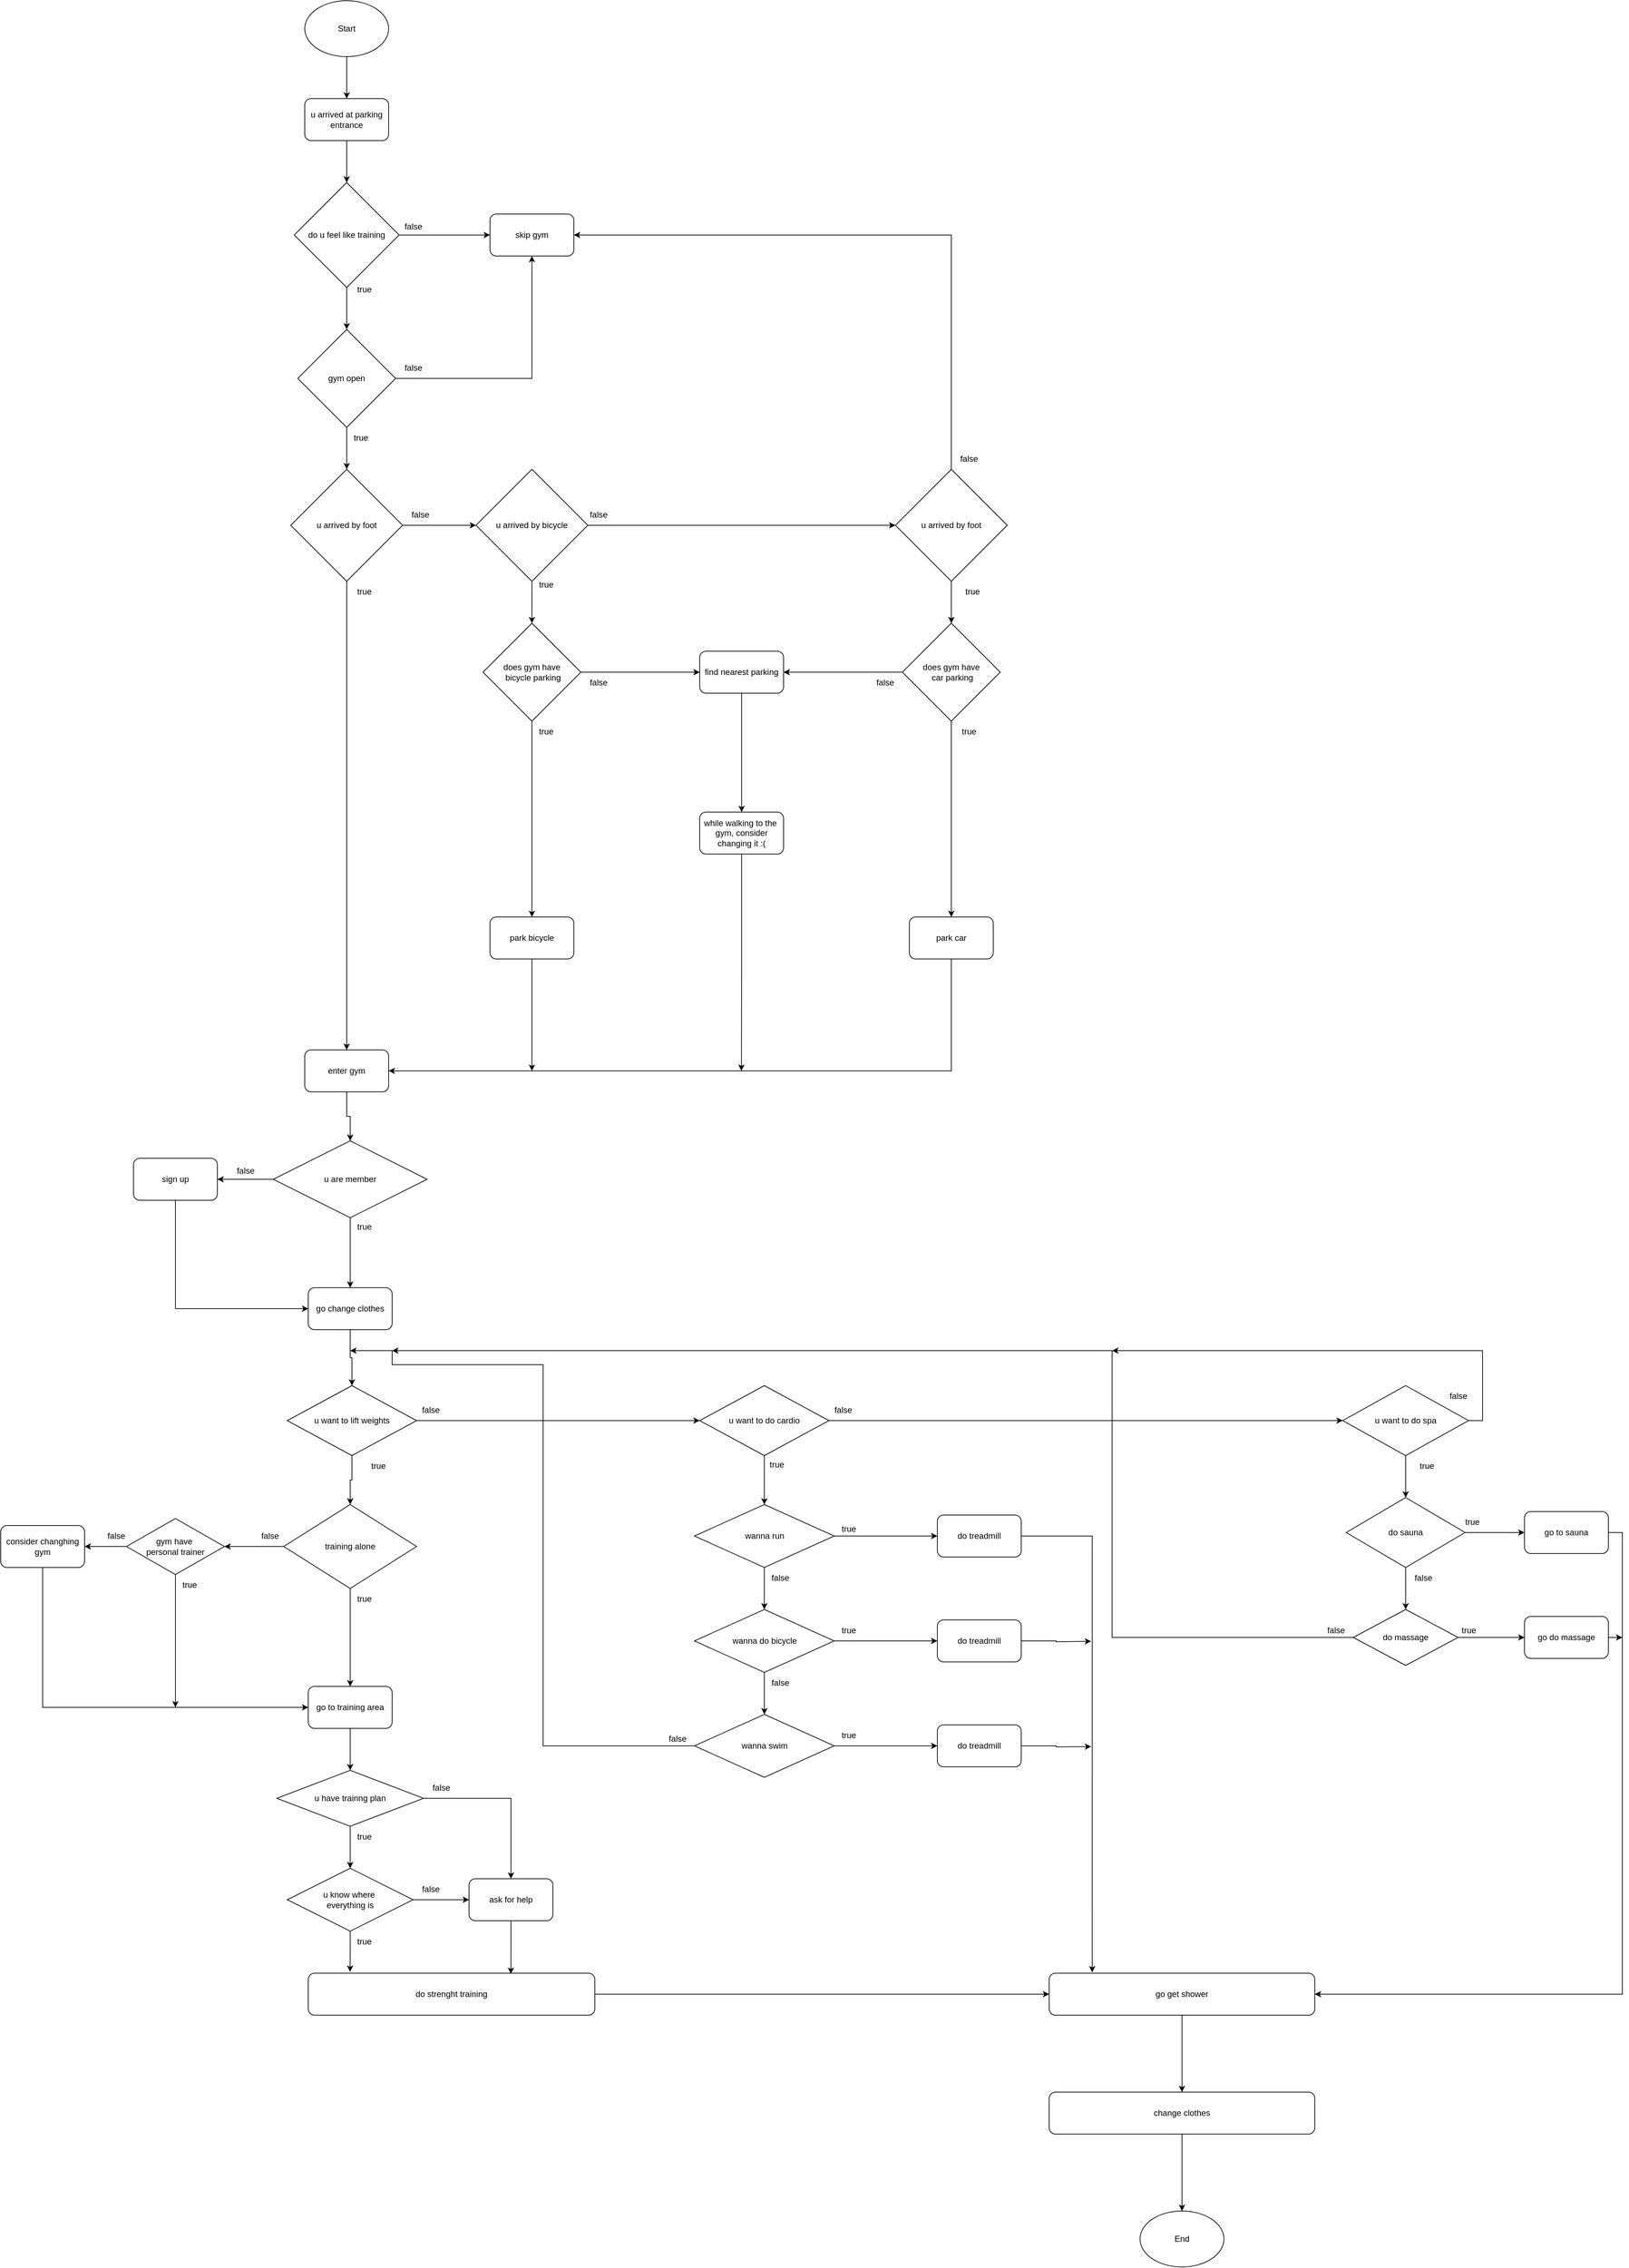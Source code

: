 <mxfile version="24.8.3">
  <diagram name="Page-1" id="0POdcQkDjJuLu0Xd19ot">
    <mxGraphModel dx="2762" dy="1008" grid="1" gridSize="10" guides="1" tooltips="1" connect="1" arrows="1" fold="1" page="1" pageScale="1" pageWidth="850" pageHeight="1100" math="0" shadow="0">
      <root>
        <mxCell id="0" />
        <mxCell id="1" parent="0" />
        <mxCell id="jqGfhg1RxOjhNtgh079G-30" style="edgeStyle=orthogonalEdgeStyle;rounded=0;orthogonalLoop=1;jettySize=auto;html=1;exitX=0.5;exitY=1;exitDx=0;exitDy=0;entryX=0.5;entryY=0;entryDx=0;entryDy=0;" edge="1" parent="1" source="jqGfhg1RxOjhNtgh079G-1" target="jqGfhg1RxOjhNtgh079G-2">
          <mxGeometry relative="1" as="geometry" />
        </mxCell>
        <mxCell id="jqGfhg1RxOjhNtgh079G-1" value="Start" style="ellipse;whiteSpace=wrap;html=1;" vertex="1" parent="1">
          <mxGeometry x="365" y="50" width="120" height="80" as="geometry" />
        </mxCell>
        <mxCell id="jqGfhg1RxOjhNtgh079G-31" style="edgeStyle=orthogonalEdgeStyle;rounded=0;orthogonalLoop=1;jettySize=auto;html=1;exitX=0.5;exitY=1;exitDx=0;exitDy=0;entryX=0.5;entryY=0;entryDx=0;entryDy=0;" edge="1" parent="1" source="jqGfhg1RxOjhNtgh079G-2" target="jqGfhg1RxOjhNtgh079G-3">
          <mxGeometry relative="1" as="geometry" />
        </mxCell>
        <mxCell id="jqGfhg1RxOjhNtgh079G-2" value="u arrived at parking entrance" style="rounded=1;whiteSpace=wrap;html=1;" vertex="1" parent="1">
          <mxGeometry x="365" y="190" width="120" height="60" as="geometry" />
        </mxCell>
        <mxCell id="jqGfhg1RxOjhNtgh079G-32" style="edgeStyle=orthogonalEdgeStyle;rounded=0;orthogonalLoop=1;jettySize=auto;html=1;exitX=0.5;exitY=1;exitDx=0;exitDy=0;entryX=0.5;entryY=0;entryDx=0;entryDy=0;" edge="1" parent="1" source="jqGfhg1RxOjhNtgh079G-3" target="jqGfhg1RxOjhNtgh079G-6">
          <mxGeometry relative="1" as="geometry" />
        </mxCell>
        <mxCell id="jqGfhg1RxOjhNtgh079G-46" style="edgeStyle=orthogonalEdgeStyle;rounded=0;orthogonalLoop=1;jettySize=auto;html=1;exitX=1;exitY=0.5;exitDx=0;exitDy=0;entryX=0;entryY=0.5;entryDx=0;entryDy=0;" edge="1" parent="1" source="jqGfhg1RxOjhNtgh079G-3" target="jqGfhg1RxOjhNtgh079G-4">
          <mxGeometry relative="1" as="geometry" />
        </mxCell>
        <mxCell id="jqGfhg1RxOjhNtgh079G-3" value="do u feel like training" style="rhombus;whiteSpace=wrap;html=1;" vertex="1" parent="1">
          <mxGeometry x="350" y="310" width="150" height="150" as="geometry" />
        </mxCell>
        <mxCell id="jqGfhg1RxOjhNtgh079G-4" value="skip gym" style="rounded=1;whiteSpace=wrap;html=1;" vertex="1" parent="1">
          <mxGeometry x="630" y="355" width="120" height="60" as="geometry" />
        </mxCell>
        <mxCell id="jqGfhg1RxOjhNtgh079G-34" style="edgeStyle=orthogonalEdgeStyle;rounded=0;orthogonalLoop=1;jettySize=auto;html=1;exitX=1;exitY=0.5;exitDx=0;exitDy=0;entryX=0;entryY=0.5;entryDx=0;entryDy=0;" edge="1" parent="1" source="jqGfhg1RxOjhNtgh079G-5" target="jqGfhg1RxOjhNtgh079G-8">
          <mxGeometry relative="1" as="geometry" />
        </mxCell>
        <mxCell id="jqGfhg1RxOjhNtgh079G-36" style="edgeStyle=orthogonalEdgeStyle;rounded=0;orthogonalLoop=1;jettySize=auto;html=1;exitX=0.5;exitY=1;exitDx=0;exitDy=0;" edge="1" parent="1" source="jqGfhg1RxOjhNtgh079G-5" target="jqGfhg1RxOjhNtgh079G-7">
          <mxGeometry relative="1" as="geometry" />
        </mxCell>
        <mxCell id="jqGfhg1RxOjhNtgh079G-5" value="u arrived by foot" style="rhombus;whiteSpace=wrap;html=1;" vertex="1" parent="1">
          <mxGeometry x="345" y="720" width="160" height="160" as="geometry" />
        </mxCell>
        <mxCell id="jqGfhg1RxOjhNtgh079G-33" style="edgeStyle=orthogonalEdgeStyle;rounded=0;orthogonalLoop=1;jettySize=auto;html=1;exitX=0.5;exitY=1;exitDx=0;exitDy=0;entryX=0.5;entryY=0;entryDx=0;entryDy=0;" edge="1" parent="1" source="jqGfhg1RxOjhNtgh079G-6" target="jqGfhg1RxOjhNtgh079G-5">
          <mxGeometry relative="1" as="geometry" />
        </mxCell>
        <mxCell id="jqGfhg1RxOjhNtgh079G-114" style="edgeStyle=orthogonalEdgeStyle;rounded=0;orthogonalLoop=1;jettySize=auto;html=1;exitX=1;exitY=0.5;exitDx=0;exitDy=0;entryX=0.5;entryY=1;entryDx=0;entryDy=0;" edge="1" parent="1" source="jqGfhg1RxOjhNtgh079G-6" target="jqGfhg1RxOjhNtgh079G-4">
          <mxGeometry relative="1" as="geometry" />
        </mxCell>
        <mxCell id="jqGfhg1RxOjhNtgh079G-6" value="gym open" style="rhombus;whiteSpace=wrap;html=1;" vertex="1" parent="1">
          <mxGeometry x="355" y="520" width="140" height="140" as="geometry" />
        </mxCell>
        <mxCell id="jqGfhg1RxOjhNtgh079G-37" style="edgeStyle=orthogonalEdgeStyle;rounded=0;orthogonalLoop=1;jettySize=auto;html=1;exitX=0.5;exitY=1;exitDx=0;exitDy=0;entryX=0.5;entryY=0;entryDx=0;entryDy=0;" edge="1" parent="1" source="jqGfhg1RxOjhNtgh079G-7" target="jqGfhg1RxOjhNtgh079G-16">
          <mxGeometry relative="1" as="geometry" />
        </mxCell>
        <mxCell id="jqGfhg1RxOjhNtgh079G-7" value="enter gym" style="rounded=1;whiteSpace=wrap;html=1;" vertex="1" parent="1">
          <mxGeometry x="365" y="1550" width="120" height="60" as="geometry" />
        </mxCell>
        <mxCell id="jqGfhg1RxOjhNtgh079G-35" style="edgeStyle=orthogonalEdgeStyle;rounded=0;orthogonalLoop=1;jettySize=auto;html=1;exitX=1;exitY=0.5;exitDx=0;exitDy=0;entryX=0;entryY=0.5;entryDx=0;entryDy=0;" edge="1" parent="1" source="jqGfhg1RxOjhNtgh079G-8" target="jqGfhg1RxOjhNtgh079G-9">
          <mxGeometry relative="1" as="geometry" />
        </mxCell>
        <mxCell id="jqGfhg1RxOjhNtgh079G-38" style="edgeStyle=orthogonalEdgeStyle;rounded=0;orthogonalLoop=1;jettySize=auto;html=1;exitX=0.5;exitY=1;exitDx=0;exitDy=0;entryX=0.5;entryY=0;entryDx=0;entryDy=0;" edge="1" parent="1" source="jqGfhg1RxOjhNtgh079G-8" target="jqGfhg1RxOjhNtgh079G-10">
          <mxGeometry relative="1" as="geometry" />
        </mxCell>
        <mxCell id="jqGfhg1RxOjhNtgh079G-8" value="u arrived by bicycle" style="rhombus;whiteSpace=wrap;html=1;" vertex="1" parent="1">
          <mxGeometry x="610" y="720" width="160" height="160" as="geometry" />
        </mxCell>
        <mxCell id="jqGfhg1RxOjhNtgh079G-41" style="edgeStyle=orthogonalEdgeStyle;rounded=0;orthogonalLoop=1;jettySize=auto;html=1;exitX=0.5;exitY=1;exitDx=0;exitDy=0;entryX=0.5;entryY=0;entryDx=0;entryDy=0;" edge="1" parent="1" source="jqGfhg1RxOjhNtgh079G-9" target="jqGfhg1RxOjhNtgh079G-11">
          <mxGeometry relative="1" as="geometry" />
        </mxCell>
        <mxCell id="jqGfhg1RxOjhNtgh079G-120" style="edgeStyle=orthogonalEdgeStyle;rounded=0;orthogonalLoop=1;jettySize=auto;html=1;exitX=0.5;exitY=0;exitDx=0;exitDy=0;entryX=1;entryY=0.5;entryDx=0;entryDy=0;" edge="1" parent="1" source="jqGfhg1RxOjhNtgh079G-9" target="jqGfhg1RxOjhNtgh079G-4">
          <mxGeometry relative="1" as="geometry" />
        </mxCell>
        <mxCell id="jqGfhg1RxOjhNtgh079G-9" value="u arrived by foot" style="rhombus;whiteSpace=wrap;html=1;" vertex="1" parent="1">
          <mxGeometry x="1210" y="720" width="160" height="160" as="geometry" />
        </mxCell>
        <mxCell id="jqGfhg1RxOjhNtgh079G-127" style="edgeStyle=orthogonalEdgeStyle;rounded=0;orthogonalLoop=1;jettySize=auto;html=1;exitX=0.5;exitY=1;exitDx=0;exitDy=0;entryX=0.5;entryY=0;entryDx=0;entryDy=0;" edge="1" parent="1" source="jqGfhg1RxOjhNtgh079G-10" target="jqGfhg1RxOjhNtgh079G-14">
          <mxGeometry relative="1" as="geometry" />
        </mxCell>
        <mxCell id="jqGfhg1RxOjhNtgh079G-129" style="edgeStyle=orthogonalEdgeStyle;rounded=0;orthogonalLoop=1;jettySize=auto;html=1;exitX=1;exitY=0.5;exitDx=0;exitDy=0;entryX=0;entryY=0.5;entryDx=0;entryDy=0;" edge="1" parent="1" source="jqGfhg1RxOjhNtgh079G-10" target="jqGfhg1RxOjhNtgh079G-124">
          <mxGeometry relative="1" as="geometry" />
        </mxCell>
        <mxCell id="jqGfhg1RxOjhNtgh079G-10" value="does gym have&lt;div&gt;&lt;span style=&quot;background-color: initial;&quot;&gt;&amp;nbsp;bicycle parking&lt;/span&gt;&lt;/div&gt;" style="rhombus;whiteSpace=wrap;html=1;" vertex="1" parent="1">
          <mxGeometry x="620" y="940" width="140" height="140" as="geometry" />
        </mxCell>
        <mxCell id="jqGfhg1RxOjhNtgh079G-128" style="edgeStyle=orthogonalEdgeStyle;rounded=0;orthogonalLoop=1;jettySize=auto;html=1;exitX=0.5;exitY=1;exitDx=0;exitDy=0;entryX=0.5;entryY=0;entryDx=0;entryDy=0;" edge="1" parent="1" source="jqGfhg1RxOjhNtgh079G-11" target="jqGfhg1RxOjhNtgh079G-15">
          <mxGeometry relative="1" as="geometry" />
        </mxCell>
        <mxCell id="jqGfhg1RxOjhNtgh079G-130" style="edgeStyle=orthogonalEdgeStyle;rounded=0;orthogonalLoop=1;jettySize=auto;html=1;exitX=0;exitY=0.5;exitDx=0;exitDy=0;entryX=1;entryY=0.5;entryDx=0;entryDy=0;" edge="1" parent="1" source="jqGfhg1RxOjhNtgh079G-11" target="jqGfhg1RxOjhNtgh079G-124">
          <mxGeometry relative="1" as="geometry" />
        </mxCell>
        <mxCell id="jqGfhg1RxOjhNtgh079G-11" value="does gym have&lt;div&gt;&lt;span style=&quot;background-color: initial;&quot;&gt;&amp;nbsp;car parking&lt;/span&gt;&lt;/div&gt;" style="rhombus;whiteSpace=wrap;html=1;" vertex="1" parent="1">
          <mxGeometry x="1220" y="940" width="140" height="140" as="geometry" />
        </mxCell>
        <mxCell id="jqGfhg1RxOjhNtgh079G-45" style="edgeStyle=orthogonalEdgeStyle;rounded=0;orthogonalLoop=1;jettySize=auto;html=1;exitX=0.5;exitY=1;exitDx=0;exitDy=0;" edge="1" parent="1" source="jqGfhg1RxOjhNtgh079G-14">
          <mxGeometry relative="1" as="geometry">
            <mxPoint x="690" y="1580" as="targetPoint" />
          </mxGeometry>
        </mxCell>
        <mxCell id="jqGfhg1RxOjhNtgh079G-14" value="park bicycle" style="rounded=1;whiteSpace=wrap;html=1;" vertex="1" parent="1">
          <mxGeometry x="630" y="1360" width="120" height="60" as="geometry" />
        </mxCell>
        <mxCell id="jqGfhg1RxOjhNtgh079G-44" style="edgeStyle=orthogonalEdgeStyle;rounded=0;orthogonalLoop=1;jettySize=auto;html=1;exitX=0.5;exitY=1;exitDx=0;exitDy=0;entryX=1;entryY=0.5;entryDx=0;entryDy=0;" edge="1" parent="1" source="jqGfhg1RxOjhNtgh079G-15" target="jqGfhg1RxOjhNtgh079G-7">
          <mxGeometry relative="1" as="geometry" />
        </mxCell>
        <mxCell id="jqGfhg1RxOjhNtgh079G-15" value="park car" style="rounded=1;whiteSpace=wrap;html=1;" vertex="1" parent="1">
          <mxGeometry x="1230" y="1360" width="120" height="60" as="geometry" />
        </mxCell>
        <mxCell id="jqGfhg1RxOjhNtgh079G-47" style="edgeStyle=orthogonalEdgeStyle;rounded=0;orthogonalLoop=1;jettySize=auto;html=1;exitX=0.5;exitY=1;exitDx=0;exitDy=0;entryX=0.5;entryY=0;entryDx=0;entryDy=0;" edge="1" parent="1" source="jqGfhg1RxOjhNtgh079G-16" target="jqGfhg1RxOjhNtgh079G-17">
          <mxGeometry relative="1" as="geometry" />
        </mxCell>
        <mxCell id="jqGfhg1RxOjhNtgh079G-56" style="edgeStyle=orthogonalEdgeStyle;rounded=0;orthogonalLoop=1;jettySize=auto;html=1;exitX=0;exitY=0.5;exitDx=0;exitDy=0;entryX=1;entryY=0.5;entryDx=0;entryDy=0;" edge="1" parent="1" source="jqGfhg1RxOjhNtgh079G-16" target="jqGfhg1RxOjhNtgh079G-25">
          <mxGeometry relative="1" as="geometry" />
        </mxCell>
        <mxCell id="jqGfhg1RxOjhNtgh079G-16" value="u are member" style="rhombus;whiteSpace=wrap;html=1;" vertex="1" parent="1">
          <mxGeometry x="320" y="1680" width="220" height="110" as="geometry" />
        </mxCell>
        <mxCell id="jqGfhg1RxOjhNtgh079G-85" style="edgeStyle=orthogonalEdgeStyle;rounded=0;orthogonalLoop=1;jettySize=auto;html=1;exitX=0.5;exitY=1;exitDx=0;exitDy=0;entryX=0.5;entryY=0;entryDx=0;entryDy=0;" edge="1" parent="1" source="jqGfhg1RxOjhNtgh079G-17" target="jqGfhg1RxOjhNtgh079G-62">
          <mxGeometry relative="1" as="geometry" />
        </mxCell>
        <mxCell id="jqGfhg1RxOjhNtgh079G-17" value="go change clothes" style="rounded=1;whiteSpace=wrap;html=1;" vertex="1" parent="1">
          <mxGeometry x="370" y="1890" width="120" height="60" as="geometry" />
        </mxCell>
        <mxCell id="jqGfhg1RxOjhNtgh079G-50" style="edgeStyle=orthogonalEdgeStyle;rounded=0;orthogonalLoop=1;jettySize=auto;html=1;exitX=0.5;exitY=1;exitDx=0;exitDy=0;entryX=0.5;entryY=0;entryDx=0;entryDy=0;" edge="1" parent="1" source="jqGfhg1RxOjhNtgh079G-19" target="jqGfhg1RxOjhNtgh079G-20">
          <mxGeometry relative="1" as="geometry" />
        </mxCell>
        <mxCell id="jqGfhg1RxOjhNtgh079G-19" value="go to training area" style="rounded=1;whiteSpace=wrap;html=1;" vertex="1" parent="1">
          <mxGeometry x="370" y="2460" width="120" height="60" as="geometry" />
        </mxCell>
        <mxCell id="jqGfhg1RxOjhNtgh079G-51" style="edgeStyle=orthogonalEdgeStyle;rounded=0;orthogonalLoop=1;jettySize=auto;html=1;exitX=0.5;exitY=1;exitDx=0;exitDy=0;entryX=0.5;entryY=0;entryDx=0;entryDy=0;" edge="1" parent="1" source="jqGfhg1RxOjhNtgh079G-20" target="jqGfhg1RxOjhNtgh079G-22">
          <mxGeometry relative="1" as="geometry" />
        </mxCell>
        <mxCell id="jqGfhg1RxOjhNtgh079G-53" style="edgeStyle=orthogonalEdgeStyle;rounded=0;orthogonalLoop=1;jettySize=auto;html=1;exitX=1;exitY=0.5;exitDx=0;exitDy=0;entryX=0.5;entryY=0;entryDx=0;entryDy=0;" edge="1" parent="1" source="jqGfhg1RxOjhNtgh079G-20" target="jqGfhg1RxOjhNtgh079G-24">
          <mxGeometry relative="1" as="geometry" />
        </mxCell>
        <mxCell id="jqGfhg1RxOjhNtgh079G-20" value="u have trainng plan" style="rhombus;whiteSpace=wrap;html=1;" vertex="1" parent="1">
          <mxGeometry x="325" y="2580" width="210" height="80" as="geometry" />
        </mxCell>
        <mxCell id="jqGfhg1RxOjhNtgh079G-54" style="edgeStyle=orthogonalEdgeStyle;rounded=0;orthogonalLoop=1;jettySize=auto;html=1;exitX=1;exitY=0.5;exitDx=0;exitDy=0;entryX=0;entryY=0.5;entryDx=0;entryDy=0;" edge="1" parent="1" source="jqGfhg1RxOjhNtgh079G-22" target="jqGfhg1RxOjhNtgh079G-24">
          <mxGeometry relative="1" as="geometry" />
        </mxCell>
        <mxCell id="jqGfhg1RxOjhNtgh079G-22" value="u know where&amp;nbsp;&lt;div&gt;everything is&lt;/div&gt;" style="rhombus;whiteSpace=wrap;html=1;" vertex="1" parent="1">
          <mxGeometry x="340" y="2720" width="180" height="90" as="geometry" />
        </mxCell>
        <mxCell id="jqGfhg1RxOjhNtgh079G-103" style="edgeStyle=orthogonalEdgeStyle;rounded=0;orthogonalLoop=1;jettySize=auto;html=1;exitX=1;exitY=0.5;exitDx=0;exitDy=0;entryX=0;entryY=0.5;entryDx=0;entryDy=0;" edge="1" parent="1" source="jqGfhg1RxOjhNtgh079G-23" target="jqGfhg1RxOjhNtgh079G-99">
          <mxGeometry relative="1" as="geometry" />
        </mxCell>
        <mxCell id="jqGfhg1RxOjhNtgh079G-23" value="do strenght training" style="rounded=1;whiteSpace=wrap;html=1;" vertex="1" parent="1">
          <mxGeometry x="370" y="2870" width="410" height="60" as="geometry" />
        </mxCell>
        <mxCell id="jqGfhg1RxOjhNtgh079G-55" style="edgeStyle=orthogonalEdgeStyle;rounded=0;orthogonalLoop=1;jettySize=auto;html=1;exitX=0.5;exitY=1;exitDx=0;exitDy=0;entryX=0.707;entryY=0.017;entryDx=0;entryDy=0;entryPerimeter=0;" edge="1" parent="1" source="jqGfhg1RxOjhNtgh079G-24" target="jqGfhg1RxOjhNtgh079G-23">
          <mxGeometry relative="1" as="geometry">
            <mxPoint x="660" y="2860" as="targetPoint" />
          </mxGeometry>
        </mxCell>
        <mxCell id="jqGfhg1RxOjhNtgh079G-24" value="ask for help" style="rounded=1;whiteSpace=wrap;html=1;" vertex="1" parent="1">
          <mxGeometry x="600" y="2735" width="120" height="60" as="geometry" />
        </mxCell>
        <mxCell id="jqGfhg1RxOjhNtgh079G-57" style="edgeStyle=orthogonalEdgeStyle;rounded=0;orthogonalLoop=1;jettySize=auto;html=1;exitX=0.5;exitY=1;exitDx=0;exitDy=0;entryX=0;entryY=0.5;entryDx=0;entryDy=0;" edge="1" parent="1" source="jqGfhg1RxOjhNtgh079G-25" target="jqGfhg1RxOjhNtgh079G-17">
          <mxGeometry relative="1" as="geometry">
            <mxPoint x="360" y="1920" as="targetPoint" />
            <Array as="points">
              <mxPoint x="180" y="1920" />
            </Array>
          </mxGeometry>
        </mxCell>
        <mxCell id="jqGfhg1RxOjhNtgh079G-25" value="sign up" style="rounded=1;whiteSpace=wrap;html=1;" vertex="1" parent="1">
          <mxGeometry x="120" y="1705" width="120" height="60" as="geometry" />
        </mxCell>
        <mxCell id="jqGfhg1RxOjhNtgh079G-49" style="edgeStyle=orthogonalEdgeStyle;rounded=0;orthogonalLoop=1;jettySize=auto;html=1;exitX=0.5;exitY=1;exitDx=0;exitDy=0;entryX=0.5;entryY=0;entryDx=0;entryDy=0;" edge="1" parent="1" source="jqGfhg1RxOjhNtgh079G-26" target="jqGfhg1RxOjhNtgh079G-19">
          <mxGeometry relative="1" as="geometry" />
        </mxCell>
        <mxCell id="jqGfhg1RxOjhNtgh079G-58" style="edgeStyle=orthogonalEdgeStyle;rounded=0;orthogonalLoop=1;jettySize=auto;html=1;exitX=0;exitY=0.5;exitDx=0;exitDy=0;entryX=1;entryY=0.5;entryDx=0;entryDy=0;" edge="1" parent="1" source="jqGfhg1RxOjhNtgh079G-26" target="jqGfhg1RxOjhNtgh079G-28">
          <mxGeometry relative="1" as="geometry" />
        </mxCell>
        <mxCell id="jqGfhg1RxOjhNtgh079G-26" value="training alone" style="rhombus;whiteSpace=wrap;html=1;" vertex="1" parent="1">
          <mxGeometry x="335" y="2200" width="190" height="120" as="geometry" />
        </mxCell>
        <mxCell id="jqGfhg1RxOjhNtgh079G-59" style="edgeStyle=orthogonalEdgeStyle;rounded=0;orthogonalLoop=1;jettySize=auto;html=1;exitX=0;exitY=0.5;exitDx=0;exitDy=0;entryX=1;entryY=0.5;entryDx=0;entryDy=0;" edge="1" parent="1" source="jqGfhg1RxOjhNtgh079G-28" target="jqGfhg1RxOjhNtgh079G-29">
          <mxGeometry relative="1" as="geometry" />
        </mxCell>
        <mxCell id="jqGfhg1RxOjhNtgh079G-61" style="edgeStyle=orthogonalEdgeStyle;rounded=0;orthogonalLoop=1;jettySize=auto;html=1;exitX=0.5;exitY=1;exitDx=0;exitDy=0;" edge="1" parent="1" source="jqGfhg1RxOjhNtgh079G-28">
          <mxGeometry relative="1" as="geometry">
            <mxPoint x="180" y="2490" as="targetPoint" />
          </mxGeometry>
        </mxCell>
        <mxCell id="jqGfhg1RxOjhNtgh079G-28" value="gym have&amp;nbsp;&lt;div&gt;personal trainer&lt;/div&gt;" style="rhombus;whiteSpace=wrap;html=1;" vertex="1" parent="1">
          <mxGeometry x="110" y="2220" width="140" height="80" as="geometry" />
        </mxCell>
        <mxCell id="jqGfhg1RxOjhNtgh079G-60" style="edgeStyle=orthogonalEdgeStyle;rounded=0;orthogonalLoop=1;jettySize=auto;html=1;exitX=0.5;exitY=1;exitDx=0;exitDy=0;entryX=0;entryY=0.5;entryDx=0;entryDy=0;" edge="1" parent="1" source="jqGfhg1RxOjhNtgh079G-29" target="jqGfhg1RxOjhNtgh079G-19">
          <mxGeometry relative="1" as="geometry" />
        </mxCell>
        <mxCell id="jqGfhg1RxOjhNtgh079G-29" value="consider changhing&lt;div&gt;gym&lt;/div&gt;" style="rounded=1;whiteSpace=wrap;html=1;" vertex="1" parent="1">
          <mxGeometry x="-70" y="2230" width="120" height="60" as="geometry" />
        </mxCell>
        <mxCell id="jqGfhg1RxOjhNtgh079G-52" style="edgeStyle=orthogonalEdgeStyle;rounded=0;orthogonalLoop=1;jettySize=auto;html=1;exitX=0.5;exitY=1;exitDx=0;exitDy=0;entryX=0.146;entryY=-0.033;entryDx=0;entryDy=0;entryPerimeter=0;" edge="1" parent="1" source="jqGfhg1RxOjhNtgh079G-22" target="jqGfhg1RxOjhNtgh079G-23">
          <mxGeometry relative="1" as="geometry" />
        </mxCell>
        <mxCell id="jqGfhg1RxOjhNtgh079G-76" style="edgeStyle=orthogonalEdgeStyle;rounded=0;orthogonalLoop=1;jettySize=auto;html=1;exitX=1;exitY=0.5;exitDx=0;exitDy=0;entryX=0;entryY=0.5;entryDx=0;entryDy=0;" edge="1" parent="1" source="jqGfhg1RxOjhNtgh079G-62" target="jqGfhg1RxOjhNtgh079G-64">
          <mxGeometry relative="1" as="geometry" />
        </mxCell>
        <mxCell id="jqGfhg1RxOjhNtgh079G-140" style="edgeStyle=orthogonalEdgeStyle;rounded=0;orthogonalLoop=1;jettySize=auto;html=1;exitX=0.5;exitY=1;exitDx=0;exitDy=0;entryX=0.5;entryY=0;entryDx=0;entryDy=0;" edge="1" parent="1" source="jqGfhg1RxOjhNtgh079G-62" target="jqGfhg1RxOjhNtgh079G-26">
          <mxGeometry relative="1" as="geometry" />
        </mxCell>
        <mxCell id="jqGfhg1RxOjhNtgh079G-62" value="u want to lift&amp;nbsp;weights" style="rhombus;whiteSpace=wrap;html=1;" vertex="1" parent="1">
          <mxGeometry x="340" y="2030" width="185" height="100" as="geometry" />
        </mxCell>
        <mxCell id="jqGfhg1RxOjhNtgh079G-77" style="edgeStyle=orthogonalEdgeStyle;rounded=0;orthogonalLoop=1;jettySize=auto;html=1;exitX=0.5;exitY=1;exitDx=0;exitDy=0;entryX=0.5;entryY=0;entryDx=0;entryDy=0;" edge="1" parent="1" source="jqGfhg1RxOjhNtgh079G-64" target="jqGfhg1RxOjhNtgh079G-67">
          <mxGeometry relative="1" as="geometry" />
        </mxCell>
        <mxCell id="jqGfhg1RxOjhNtgh079G-87" style="edgeStyle=orthogonalEdgeStyle;rounded=0;orthogonalLoop=1;jettySize=auto;html=1;exitX=1;exitY=0.5;exitDx=0;exitDy=0;entryX=0;entryY=0.5;entryDx=0;entryDy=0;" edge="1" parent="1" source="jqGfhg1RxOjhNtgh079G-64" target="jqGfhg1RxOjhNtgh079G-86">
          <mxGeometry relative="1" as="geometry" />
        </mxCell>
        <mxCell id="jqGfhg1RxOjhNtgh079G-64" value="u want to do cardio" style="rhombus;whiteSpace=wrap;html=1;" vertex="1" parent="1">
          <mxGeometry x="930" y="2030" width="185" height="100" as="geometry" />
        </mxCell>
        <mxCell id="jqGfhg1RxOjhNtgh079G-78" style="edgeStyle=orthogonalEdgeStyle;rounded=0;orthogonalLoop=1;jettySize=auto;html=1;exitX=0.5;exitY=1;exitDx=0;exitDy=0;entryX=0.5;entryY=0;entryDx=0;entryDy=0;" edge="1" parent="1" source="jqGfhg1RxOjhNtgh079G-67" target="jqGfhg1RxOjhNtgh079G-68">
          <mxGeometry relative="1" as="geometry" />
        </mxCell>
        <mxCell id="jqGfhg1RxOjhNtgh079G-80" style="edgeStyle=orthogonalEdgeStyle;rounded=0;orthogonalLoop=1;jettySize=auto;html=1;" edge="1" parent="1" source="jqGfhg1RxOjhNtgh079G-67" target="jqGfhg1RxOjhNtgh079G-71">
          <mxGeometry relative="1" as="geometry" />
        </mxCell>
        <mxCell id="jqGfhg1RxOjhNtgh079G-67" value="wanna run" style="rhombus;whiteSpace=wrap;html=1;" vertex="1" parent="1">
          <mxGeometry x="922.5" y="2200" width="200" height="90" as="geometry" />
        </mxCell>
        <mxCell id="jqGfhg1RxOjhNtgh079G-79" style="edgeStyle=orthogonalEdgeStyle;rounded=0;orthogonalLoop=1;jettySize=auto;html=1;exitX=0.5;exitY=1;exitDx=0;exitDy=0;entryX=0.5;entryY=0;entryDx=0;entryDy=0;" edge="1" parent="1" source="jqGfhg1RxOjhNtgh079G-68" target="jqGfhg1RxOjhNtgh079G-69">
          <mxGeometry relative="1" as="geometry" />
        </mxCell>
        <mxCell id="jqGfhg1RxOjhNtgh079G-81" style="edgeStyle=orthogonalEdgeStyle;rounded=0;orthogonalLoop=1;jettySize=auto;html=1;exitX=1;exitY=0.5;exitDx=0;exitDy=0;" edge="1" parent="1" source="jqGfhg1RxOjhNtgh079G-68" target="jqGfhg1RxOjhNtgh079G-72">
          <mxGeometry relative="1" as="geometry" />
        </mxCell>
        <mxCell id="jqGfhg1RxOjhNtgh079G-68" value="wanna do bicycle" style="rhombus;whiteSpace=wrap;html=1;" vertex="1" parent="1">
          <mxGeometry x="922.5" y="2350" width="200" height="90" as="geometry" />
        </mxCell>
        <mxCell id="jqGfhg1RxOjhNtgh079G-82" style="edgeStyle=orthogonalEdgeStyle;rounded=0;orthogonalLoop=1;jettySize=auto;html=1;exitX=1;exitY=0.5;exitDx=0;exitDy=0;entryX=0;entryY=0.5;entryDx=0;entryDy=0;" edge="1" parent="1" source="jqGfhg1RxOjhNtgh079G-69" target="jqGfhg1RxOjhNtgh079G-73">
          <mxGeometry relative="1" as="geometry" />
        </mxCell>
        <mxCell id="jqGfhg1RxOjhNtgh079G-84" style="edgeStyle=orthogonalEdgeStyle;rounded=0;orthogonalLoop=1;jettySize=auto;html=1;exitX=0;exitY=0.5;exitDx=0;exitDy=0;" edge="1" parent="1" source="jqGfhg1RxOjhNtgh079G-69">
          <mxGeometry relative="1" as="geometry">
            <mxPoint x="430" y="1980" as="targetPoint" />
            <Array as="points">
              <mxPoint x="706" y="2545" />
              <mxPoint x="706" y="2000" />
              <mxPoint x="490" y="2000" />
            </Array>
          </mxGeometry>
        </mxCell>
        <mxCell id="jqGfhg1RxOjhNtgh079G-69" value="wanna swim" style="rhombus;whiteSpace=wrap;html=1;" vertex="1" parent="1">
          <mxGeometry x="922.5" y="2500" width="200" height="90" as="geometry" />
        </mxCell>
        <mxCell id="jqGfhg1RxOjhNtgh079G-71" value="do treadmill" style="rounded=1;whiteSpace=wrap;html=1;" vertex="1" parent="1">
          <mxGeometry x="1270" y="2215" width="120" height="60" as="geometry" />
        </mxCell>
        <mxCell id="jqGfhg1RxOjhNtgh079G-105" style="edgeStyle=orthogonalEdgeStyle;rounded=0;orthogonalLoop=1;jettySize=auto;html=1;exitX=1;exitY=0.5;exitDx=0;exitDy=0;" edge="1" parent="1" source="jqGfhg1RxOjhNtgh079G-72">
          <mxGeometry relative="1" as="geometry">
            <mxPoint x="1490" y="2395.556" as="targetPoint" />
          </mxGeometry>
        </mxCell>
        <mxCell id="jqGfhg1RxOjhNtgh079G-72" value="do treadmill" style="rounded=1;whiteSpace=wrap;html=1;" vertex="1" parent="1">
          <mxGeometry x="1270" y="2365" width="120" height="60" as="geometry" />
        </mxCell>
        <mxCell id="jqGfhg1RxOjhNtgh079G-106" style="edgeStyle=orthogonalEdgeStyle;rounded=0;orthogonalLoop=1;jettySize=auto;html=1;exitX=1;exitY=0.5;exitDx=0;exitDy=0;" edge="1" parent="1" source="jqGfhg1RxOjhNtgh079G-73">
          <mxGeometry relative="1" as="geometry">
            <mxPoint x="1490" y="2546" as="targetPoint" />
          </mxGeometry>
        </mxCell>
        <mxCell id="jqGfhg1RxOjhNtgh079G-73" value="do treadmill" style="rounded=1;whiteSpace=wrap;html=1;" vertex="1" parent="1">
          <mxGeometry x="1270" y="2515" width="120" height="60" as="geometry" />
        </mxCell>
        <mxCell id="jqGfhg1RxOjhNtgh079G-96" style="edgeStyle=orthogonalEdgeStyle;rounded=0;orthogonalLoop=1;jettySize=auto;html=1;exitX=0.5;exitY=1;exitDx=0;exitDy=0;entryX=0.5;entryY=0;entryDx=0;entryDy=0;" edge="1" parent="1" source="jqGfhg1RxOjhNtgh079G-86" target="jqGfhg1RxOjhNtgh079G-89">
          <mxGeometry relative="1" as="geometry" />
        </mxCell>
        <mxCell id="jqGfhg1RxOjhNtgh079G-160" style="edgeStyle=orthogonalEdgeStyle;rounded=0;orthogonalLoop=1;jettySize=auto;html=1;exitX=1;exitY=0.5;exitDx=0;exitDy=0;" edge="1" parent="1" source="jqGfhg1RxOjhNtgh079G-86">
          <mxGeometry relative="1" as="geometry">
            <mxPoint x="1520" y="1980" as="targetPoint" />
            <Array as="points">
              <mxPoint x="2050" y="2080" />
              <mxPoint x="2050" y="1980" />
            </Array>
          </mxGeometry>
        </mxCell>
        <mxCell id="jqGfhg1RxOjhNtgh079G-86" value="u want to do spa" style="rhombus;whiteSpace=wrap;html=1;" vertex="1" parent="1">
          <mxGeometry x="1850" y="2030" width="180" height="100" as="geometry" />
        </mxCell>
        <mxCell id="jqGfhg1RxOjhNtgh079G-94" style="edgeStyle=orthogonalEdgeStyle;rounded=0;orthogonalLoop=1;jettySize=auto;html=1;exitX=1;exitY=0.5;exitDx=0;exitDy=0;entryX=0;entryY=0.5;entryDx=0;entryDy=0;" edge="1" parent="1" source="jqGfhg1RxOjhNtgh079G-89" target="jqGfhg1RxOjhNtgh079G-92">
          <mxGeometry relative="1" as="geometry" />
        </mxCell>
        <mxCell id="jqGfhg1RxOjhNtgh079G-97" style="edgeStyle=orthogonalEdgeStyle;rounded=0;orthogonalLoop=1;jettySize=auto;html=1;exitX=0.5;exitY=1;exitDx=0;exitDy=0;entryX=0.5;entryY=0;entryDx=0;entryDy=0;" edge="1" parent="1" source="jqGfhg1RxOjhNtgh079G-89" target="jqGfhg1RxOjhNtgh079G-91">
          <mxGeometry relative="1" as="geometry" />
        </mxCell>
        <mxCell id="jqGfhg1RxOjhNtgh079G-89" value="do sauna" style="rhombus;whiteSpace=wrap;html=1;" vertex="1" parent="1">
          <mxGeometry x="1855" y="2190" width="170" height="100" as="geometry" />
        </mxCell>
        <mxCell id="jqGfhg1RxOjhNtgh079G-95" style="edgeStyle=orthogonalEdgeStyle;rounded=0;orthogonalLoop=1;jettySize=auto;html=1;exitX=1;exitY=0.5;exitDx=0;exitDy=0;entryX=0;entryY=0.5;entryDx=0;entryDy=0;" edge="1" parent="1" source="jqGfhg1RxOjhNtgh079G-91" target="jqGfhg1RxOjhNtgh079G-93">
          <mxGeometry relative="1" as="geometry" />
        </mxCell>
        <mxCell id="jqGfhg1RxOjhNtgh079G-98" style="edgeStyle=orthogonalEdgeStyle;rounded=0;orthogonalLoop=1;jettySize=auto;html=1;exitX=0;exitY=0.5;exitDx=0;exitDy=0;" edge="1" parent="1" source="jqGfhg1RxOjhNtgh079G-91">
          <mxGeometry relative="1" as="geometry">
            <mxPoint x="490" y="1980" as="targetPoint" />
            <Array as="points">
              <mxPoint x="1520" y="2390" />
              <mxPoint x="1520" y="1980" />
            </Array>
          </mxGeometry>
        </mxCell>
        <mxCell id="jqGfhg1RxOjhNtgh079G-91" value="do massage" style="rhombus;whiteSpace=wrap;html=1;" vertex="1" parent="1">
          <mxGeometry x="1865" y="2350" width="150" height="80" as="geometry" />
        </mxCell>
        <mxCell id="jqGfhg1RxOjhNtgh079G-107" style="edgeStyle=orthogonalEdgeStyle;rounded=0;orthogonalLoop=1;jettySize=auto;html=1;exitX=1;exitY=0.5;exitDx=0;exitDy=0;entryX=1;entryY=0.5;entryDx=0;entryDy=0;" edge="1" parent="1" source="jqGfhg1RxOjhNtgh079G-92" target="jqGfhg1RxOjhNtgh079G-99">
          <mxGeometry relative="1" as="geometry" />
        </mxCell>
        <mxCell id="jqGfhg1RxOjhNtgh079G-92" value="go to sauna" style="rounded=1;whiteSpace=wrap;html=1;" vertex="1" parent="1">
          <mxGeometry x="2110" y="2210" width="120" height="60" as="geometry" />
        </mxCell>
        <mxCell id="jqGfhg1RxOjhNtgh079G-108" style="edgeStyle=orthogonalEdgeStyle;rounded=0;orthogonalLoop=1;jettySize=auto;html=1;exitX=1;exitY=0.5;exitDx=0;exitDy=0;" edge="1" parent="1" source="jqGfhg1RxOjhNtgh079G-93">
          <mxGeometry relative="1" as="geometry">
            <mxPoint x="2250" y="2390" as="targetPoint" />
          </mxGeometry>
        </mxCell>
        <mxCell id="jqGfhg1RxOjhNtgh079G-93" value="go do massage" style="rounded=1;whiteSpace=wrap;html=1;" vertex="1" parent="1">
          <mxGeometry x="2110" y="2360" width="120" height="60" as="geometry" />
        </mxCell>
        <mxCell id="jqGfhg1RxOjhNtgh079G-109" style="edgeStyle=orthogonalEdgeStyle;rounded=0;orthogonalLoop=1;jettySize=auto;html=1;exitX=0.5;exitY=1;exitDx=0;exitDy=0;entryX=0.5;entryY=0;entryDx=0;entryDy=0;" edge="1" parent="1" source="jqGfhg1RxOjhNtgh079G-99" target="jqGfhg1RxOjhNtgh079G-101">
          <mxGeometry relative="1" as="geometry" />
        </mxCell>
        <mxCell id="jqGfhg1RxOjhNtgh079G-99" value="go get shower" style="rounded=1;whiteSpace=wrap;html=1;" vertex="1" parent="1">
          <mxGeometry x="1430" y="2870" width="380" height="60" as="geometry" />
        </mxCell>
        <mxCell id="jqGfhg1RxOjhNtgh079G-110" style="edgeStyle=orthogonalEdgeStyle;rounded=0;orthogonalLoop=1;jettySize=auto;html=1;exitX=0.5;exitY=1;exitDx=0;exitDy=0;entryX=0.5;entryY=0;entryDx=0;entryDy=0;" edge="1" parent="1" source="jqGfhg1RxOjhNtgh079G-101" target="jqGfhg1RxOjhNtgh079G-102">
          <mxGeometry relative="1" as="geometry" />
        </mxCell>
        <mxCell id="jqGfhg1RxOjhNtgh079G-101" value="change clothes" style="rounded=1;whiteSpace=wrap;html=1;" vertex="1" parent="1">
          <mxGeometry x="1430" y="3040" width="380" height="60" as="geometry" />
        </mxCell>
        <mxCell id="jqGfhg1RxOjhNtgh079G-102" value="End" style="ellipse;whiteSpace=wrap;html=1;" vertex="1" parent="1">
          <mxGeometry x="1560" y="3210" width="120" height="80" as="geometry" />
        </mxCell>
        <mxCell id="jqGfhg1RxOjhNtgh079G-104" style="edgeStyle=orthogonalEdgeStyle;rounded=0;orthogonalLoop=1;jettySize=auto;html=1;exitX=1;exitY=0.5;exitDx=0;exitDy=0;entryX=0.162;entryY=-0.019;entryDx=0;entryDy=0;entryPerimeter=0;" edge="1" parent="1" source="jqGfhg1RxOjhNtgh079G-71" target="jqGfhg1RxOjhNtgh079G-99">
          <mxGeometry relative="1" as="geometry" />
        </mxCell>
        <mxCell id="jqGfhg1RxOjhNtgh079G-111" value="false" style="text;html=1;align=center;verticalAlign=middle;resizable=0;points=[];autosize=1;strokeColor=none;fillColor=none;" vertex="1" parent="1">
          <mxGeometry x="495" y="358" width="50" height="30" as="geometry" />
        </mxCell>
        <mxCell id="jqGfhg1RxOjhNtgh079G-112" value="true" style="text;html=1;align=center;verticalAlign=middle;resizable=0;points=[];autosize=1;strokeColor=none;fillColor=none;" vertex="1" parent="1">
          <mxGeometry x="430" y="448" width="40" height="30" as="geometry" />
        </mxCell>
        <mxCell id="jqGfhg1RxOjhNtgh079G-113" value="true" style="text;html=1;align=center;verticalAlign=middle;resizable=0;points=[];autosize=1;strokeColor=none;fillColor=none;" vertex="1" parent="1">
          <mxGeometry x="425" y="660" width="40" height="30" as="geometry" />
        </mxCell>
        <mxCell id="jqGfhg1RxOjhNtgh079G-115" value="false" style="text;html=1;align=center;verticalAlign=middle;resizable=0;points=[];autosize=1;strokeColor=none;fillColor=none;" vertex="1" parent="1">
          <mxGeometry x="495" y="560" width="50" height="30" as="geometry" />
        </mxCell>
        <mxCell id="jqGfhg1RxOjhNtgh079G-116" value="true" style="text;html=1;align=center;verticalAlign=middle;resizable=0;points=[];autosize=1;strokeColor=none;fillColor=none;" vertex="1" parent="1">
          <mxGeometry x="430" y="880" width="40" height="30" as="geometry" />
        </mxCell>
        <mxCell id="jqGfhg1RxOjhNtgh079G-117" value="true" style="text;html=1;align=center;verticalAlign=middle;resizable=0;points=[];autosize=1;strokeColor=none;fillColor=none;" vertex="1" parent="1">
          <mxGeometry x="690" y="870" width="40" height="30" as="geometry" />
        </mxCell>
        <mxCell id="jqGfhg1RxOjhNtgh079G-118" value="true" style="text;html=1;align=center;verticalAlign=middle;resizable=0;points=[];autosize=1;strokeColor=none;fillColor=none;" vertex="1" parent="1">
          <mxGeometry x="1300" y="880" width="40" height="30" as="geometry" />
        </mxCell>
        <mxCell id="jqGfhg1RxOjhNtgh079G-121" value="false" style="text;html=1;align=center;verticalAlign=middle;resizable=0;points=[];autosize=1;strokeColor=none;fillColor=none;" vertex="1" parent="1">
          <mxGeometry x="1290" y="690" width="50" height="30" as="geometry" />
        </mxCell>
        <mxCell id="jqGfhg1RxOjhNtgh079G-122" value="false" style="text;html=1;align=center;verticalAlign=middle;resizable=0;points=[];autosize=1;strokeColor=none;fillColor=none;" vertex="1" parent="1">
          <mxGeometry x="760" y="770" width="50" height="30" as="geometry" />
        </mxCell>
        <mxCell id="jqGfhg1RxOjhNtgh079G-123" value="false" style="text;html=1;align=center;verticalAlign=middle;resizable=0;points=[];autosize=1;strokeColor=none;fillColor=none;" vertex="1" parent="1">
          <mxGeometry x="505" y="770" width="50" height="30" as="geometry" />
        </mxCell>
        <mxCell id="jqGfhg1RxOjhNtgh079G-131" style="edgeStyle=orthogonalEdgeStyle;rounded=0;orthogonalLoop=1;jettySize=auto;html=1;exitX=0.5;exitY=1;exitDx=0;exitDy=0;entryX=0.5;entryY=0;entryDx=0;entryDy=0;" edge="1" parent="1" source="jqGfhg1RxOjhNtgh079G-124" target="jqGfhg1RxOjhNtgh079G-125">
          <mxGeometry relative="1" as="geometry" />
        </mxCell>
        <mxCell id="jqGfhg1RxOjhNtgh079G-124" value="find nearest parking" style="rounded=1;whiteSpace=wrap;html=1;" vertex="1" parent="1">
          <mxGeometry x="930" y="980" width="120" height="60" as="geometry" />
        </mxCell>
        <mxCell id="jqGfhg1RxOjhNtgh079G-132" style="edgeStyle=orthogonalEdgeStyle;rounded=0;orthogonalLoop=1;jettySize=auto;html=1;exitX=0.5;exitY=1;exitDx=0;exitDy=0;" edge="1" parent="1" source="jqGfhg1RxOjhNtgh079G-125">
          <mxGeometry relative="1" as="geometry">
            <mxPoint x="989.714" y="1580" as="targetPoint" />
          </mxGeometry>
        </mxCell>
        <mxCell id="jqGfhg1RxOjhNtgh079G-125" value="while walking to the&amp;nbsp;&lt;div&gt;gym, consider changing it :(&lt;/div&gt;" style="rounded=1;whiteSpace=wrap;html=1;" vertex="1" parent="1">
          <mxGeometry x="930" y="1210" width="120" height="60" as="geometry" />
        </mxCell>
        <mxCell id="jqGfhg1RxOjhNtgh079G-133" value="true" style="text;html=1;align=center;verticalAlign=middle;resizable=0;points=[];autosize=1;strokeColor=none;fillColor=none;" vertex="1" parent="1">
          <mxGeometry x="690" y="1080" width="40" height="30" as="geometry" />
        </mxCell>
        <mxCell id="jqGfhg1RxOjhNtgh079G-134" value="true" style="text;html=1;align=center;verticalAlign=middle;resizable=0;points=[];autosize=1;strokeColor=none;fillColor=none;" vertex="1" parent="1">
          <mxGeometry x="1295" y="1080" width="40" height="30" as="geometry" />
        </mxCell>
        <mxCell id="jqGfhg1RxOjhNtgh079G-135" value="false" style="text;html=1;align=center;verticalAlign=middle;resizable=0;points=[];autosize=1;strokeColor=none;fillColor=none;" vertex="1" parent="1">
          <mxGeometry x="760" y="1010" width="50" height="30" as="geometry" />
        </mxCell>
        <mxCell id="jqGfhg1RxOjhNtgh079G-136" value="false" style="text;html=1;align=center;verticalAlign=middle;resizable=0;points=[];autosize=1;strokeColor=none;fillColor=none;" vertex="1" parent="1">
          <mxGeometry x="1170" y="1010" width="50" height="30" as="geometry" />
        </mxCell>
        <mxCell id="jqGfhg1RxOjhNtgh079G-137" value="true" style="text;html=1;align=center;verticalAlign=middle;resizable=0;points=[];autosize=1;strokeColor=none;fillColor=none;" vertex="1" parent="1">
          <mxGeometry x="430" y="1788" width="40" height="30" as="geometry" />
        </mxCell>
        <mxCell id="jqGfhg1RxOjhNtgh079G-138" value="false" style="text;html=1;align=center;verticalAlign=middle;resizable=0;points=[];autosize=1;strokeColor=none;fillColor=none;" vertex="1" parent="1">
          <mxGeometry x="255" y="1708" width="50" height="30" as="geometry" />
        </mxCell>
        <mxCell id="jqGfhg1RxOjhNtgh079G-139" value="true" style="text;html=1;align=center;verticalAlign=middle;resizable=0;points=[];autosize=1;strokeColor=none;fillColor=none;" vertex="1" parent="1">
          <mxGeometry x="450" y="2130" width="40" height="30" as="geometry" />
        </mxCell>
        <mxCell id="jqGfhg1RxOjhNtgh079G-141" value="false" style="text;html=1;align=center;verticalAlign=middle;resizable=0;points=[];autosize=1;strokeColor=none;fillColor=none;" vertex="1" parent="1">
          <mxGeometry x="520" y="2050" width="50" height="30" as="geometry" />
        </mxCell>
        <mxCell id="jqGfhg1RxOjhNtgh079G-142" value="false" style="text;html=1;align=center;verticalAlign=middle;resizable=0;points=[];autosize=1;strokeColor=none;fillColor=none;" vertex="1" parent="1">
          <mxGeometry x="290" y="2230" width="50" height="30" as="geometry" />
        </mxCell>
        <mxCell id="jqGfhg1RxOjhNtgh079G-143" value="true" style="text;html=1;align=center;verticalAlign=middle;resizable=0;points=[];autosize=1;strokeColor=none;fillColor=none;" vertex="1" parent="1">
          <mxGeometry x="430" y="2320" width="40" height="30" as="geometry" />
        </mxCell>
        <mxCell id="jqGfhg1RxOjhNtgh079G-144" value="true" style="text;html=1;align=center;verticalAlign=middle;resizable=0;points=[];autosize=1;strokeColor=none;fillColor=none;" vertex="1" parent="1">
          <mxGeometry x="180" y="2300" width="40" height="30" as="geometry" />
        </mxCell>
        <mxCell id="jqGfhg1RxOjhNtgh079G-145" value="false" style="text;html=1;align=center;verticalAlign=middle;resizable=0;points=[];autosize=1;strokeColor=none;fillColor=none;" vertex="1" parent="1">
          <mxGeometry x="70" y="2230" width="50" height="30" as="geometry" />
        </mxCell>
        <mxCell id="jqGfhg1RxOjhNtgh079G-146" value="true" style="text;html=1;align=center;verticalAlign=middle;resizable=0;points=[];autosize=1;strokeColor=none;fillColor=none;" vertex="1" parent="1">
          <mxGeometry x="430" y="2660" width="40" height="30" as="geometry" />
        </mxCell>
        <mxCell id="jqGfhg1RxOjhNtgh079G-147" value="true" style="text;html=1;align=center;verticalAlign=middle;resizable=0;points=[];autosize=1;strokeColor=none;fillColor=none;" vertex="1" parent="1">
          <mxGeometry x="430" y="2810" width="40" height="30" as="geometry" />
        </mxCell>
        <mxCell id="jqGfhg1RxOjhNtgh079G-148" value="false" style="text;html=1;align=center;verticalAlign=middle;resizable=0;points=[];autosize=1;strokeColor=none;fillColor=none;" vertex="1" parent="1">
          <mxGeometry x="535" y="2590" width="50" height="30" as="geometry" />
        </mxCell>
        <mxCell id="jqGfhg1RxOjhNtgh079G-149" value="false" style="text;html=1;align=center;verticalAlign=middle;resizable=0;points=[];autosize=1;strokeColor=none;fillColor=none;" vertex="1" parent="1">
          <mxGeometry x="520" y="2735" width="50" height="30" as="geometry" />
        </mxCell>
        <mxCell id="jqGfhg1RxOjhNtgh079G-150" value="true" style="text;html=1;align=center;verticalAlign=middle;resizable=0;points=[];autosize=1;strokeColor=none;fillColor=none;" vertex="1" parent="1">
          <mxGeometry x="1020" y="2128" width="40" height="30" as="geometry" />
        </mxCell>
        <mxCell id="jqGfhg1RxOjhNtgh079G-151" value="true" style="text;html=1;align=center;verticalAlign=middle;resizable=0;points=[];autosize=1;strokeColor=none;fillColor=none;" vertex="1" parent="1">
          <mxGeometry x="1122.5" y="2515" width="40" height="30" as="geometry" />
        </mxCell>
        <mxCell id="jqGfhg1RxOjhNtgh079G-152" value="true" style="text;html=1;align=center;verticalAlign=middle;resizable=0;points=[];autosize=1;strokeColor=none;fillColor=none;" vertex="1" parent="1">
          <mxGeometry x="1122.5" y="2365" width="40" height="30" as="geometry" />
        </mxCell>
        <mxCell id="jqGfhg1RxOjhNtgh079G-153" value="true" style="text;html=1;align=center;verticalAlign=middle;resizable=0;points=[];autosize=1;strokeColor=none;fillColor=none;" vertex="1" parent="1">
          <mxGeometry x="1122.5" y="2220" width="40" height="30" as="geometry" />
        </mxCell>
        <mxCell id="jqGfhg1RxOjhNtgh079G-154" value="false" style="text;html=1;align=center;verticalAlign=middle;resizable=0;points=[];autosize=1;strokeColor=none;fillColor=none;" vertex="1" parent="1">
          <mxGeometry x="1110" y="2050" width="50" height="30" as="geometry" />
        </mxCell>
        <mxCell id="jqGfhg1RxOjhNtgh079G-155" value="false" style="text;html=1;align=center;verticalAlign=middle;resizable=0;points=[];autosize=1;strokeColor=none;fillColor=none;" vertex="1" parent="1">
          <mxGeometry x="1990" y="2030" width="50" height="30" as="geometry" />
        </mxCell>
        <mxCell id="jqGfhg1RxOjhNtgh079G-156" value="false" style="text;html=1;align=center;verticalAlign=middle;resizable=0;points=[];autosize=1;strokeColor=none;fillColor=none;" vertex="1" parent="1">
          <mxGeometry x="1020" y="2440" width="50" height="30" as="geometry" />
        </mxCell>
        <mxCell id="jqGfhg1RxOjhNtgh079G-157" value="false" style="text;html=1;align=center;verticalAlign=middle;resizable=0;points=[];autosize=1;strokeColor=none;fillColor=none;" vertex="1" parent="1">
          <mxGeometry x="1020" y="2290" width="50" height="30" as="geometry" />
        </mxCell>
        <mxCell id="jqGfhg1RxOjhNtgh079G-159" value="true" style="text;html=1;align=center;verticalAlign=middle;resizable=0;points=[];autosize=1;strokeColor=none;fillColor=none;" vertex="1" parent="1">
          <mxGeometry x="1950" y="2130" width="40" height="30" as="geometry" />
        </mxCell>
        <mxCell id="jqGfhg1RxOjhNtgh079G-161" value="false" style="text;html=1;align=center;verticalAlign=middle;resizable=0;points=[];autosize=1;strokeColor=none;fillColor=none;" vertex="1" parent="1">
          <mxGeometry x="1940" y="2290" width="50" height="30" as="geometry" />
        </mxCell>
        <mxCell id="jqGfhg1RxOjhNtgh079G-162" value="false" style="text;html=1;align=center;verticalAlign=middle;resizable=0;points=[];autosize=1;strokeColor=none;fillColor=none;" vertex="1" parent="1">
          <mxGeometry x="1815" y="2365" width="50" height="30" as="geometry" />
        </mxCell>
        <mxCell id="jqGfhg1RxOjhNtgh079G-163" value="true" style="text;html=1;align=center;verticalAlign=middle;resizable=0;points=[];autosize=1;strokeColor=none;fillColor=none;" vertex="1" parent="1">
          <mxGeometry x="2015" y="2210" width="40" height="30" as="geometry" />
        </mxCell>
        <mxCell id="jqGfhg1RxOjhNtgh079G-164" value="true" style="text;html=1;align=center;verticalAlign=middle;resizable=0;points=[];autosize=1;strokeColor=none;fillColor=none;" vertex="1" parent="1">
          <mxGeometry x="2010" y="2365" width="40" height="30" as="geometry" />
        </mxCell>
        <mxCell id="jqGfhg1RxOjhNtgh079G-165" value="false" style="text;html=1;align=center;verticalAlign=middle;resizable=0;points=[];autosize=1;strokeColor=none;fillColor=none;" vertex="1" parent="1">
          <mxGeometry x="872.5" y="2520" width="50" height="30" as="geometry" />
        </mxCell>
      </root>
    </mxGraphModel>
  </diagram>
</mxfile>
